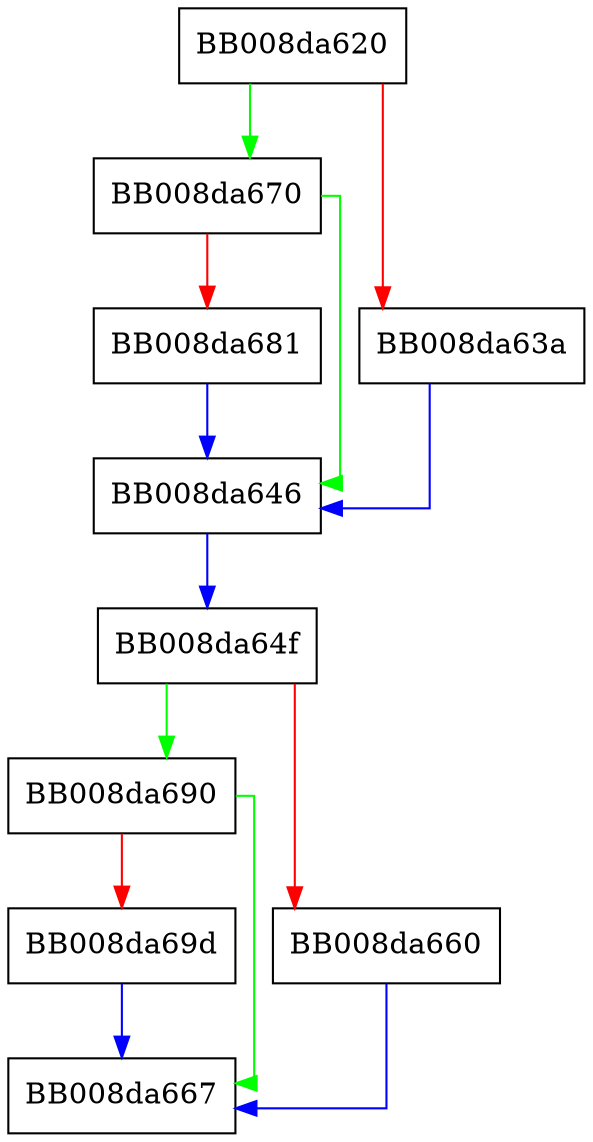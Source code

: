 digraph openlog {
  node [shape="box"];
  graph [splines=ortho];
  BB008da620 -> BB008da670 [color="green"];
  BB008da620 -> BB008da63a [color="red"];
  BB008da63a -> BB008da646 [color="blue"];
  BB008da646 -> BB008da64f [color="blue"];
  BB008da64f -> BB008da690 [color="green"];
  BB008da64f -> BB008da660 [color="red"];
  BB008da660 -> BB008da667 [color="blue"];
  BB008da670 -> BB008da646 [color="green"];
  BB008da670 -> BB008da681 [color="red"];
  BB008da681 -> BB008da646 [color="blue"];
  BB008da690 -> BB008da667 [color="green"];
  BB008da690 -> BB008da69d [color="red"];
  BB008da69d -> BB008da667 [color="blue"];
}